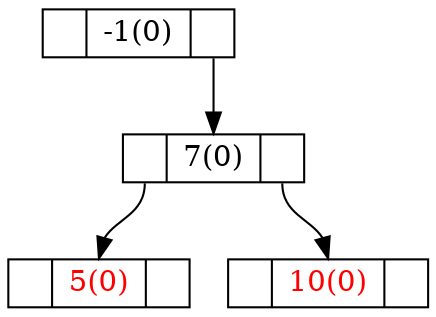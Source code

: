 digraph G {
node [shape = record, height = .1, color = "black"];
-1[label = "<L> |<D> -1(0)|<R> "];
7[label = "<L> |<D> 7(0)|<R> "];
5[label = "<L> |<D> 5(0)|<R> ",fontcolor="red"];
10[label = "<L> |<D> 10(0)|<R> ",fontcolor="red"];
"-1":R -> "7":D;
"7":L -> "5":D;
"7":R -> "10":D;
}
